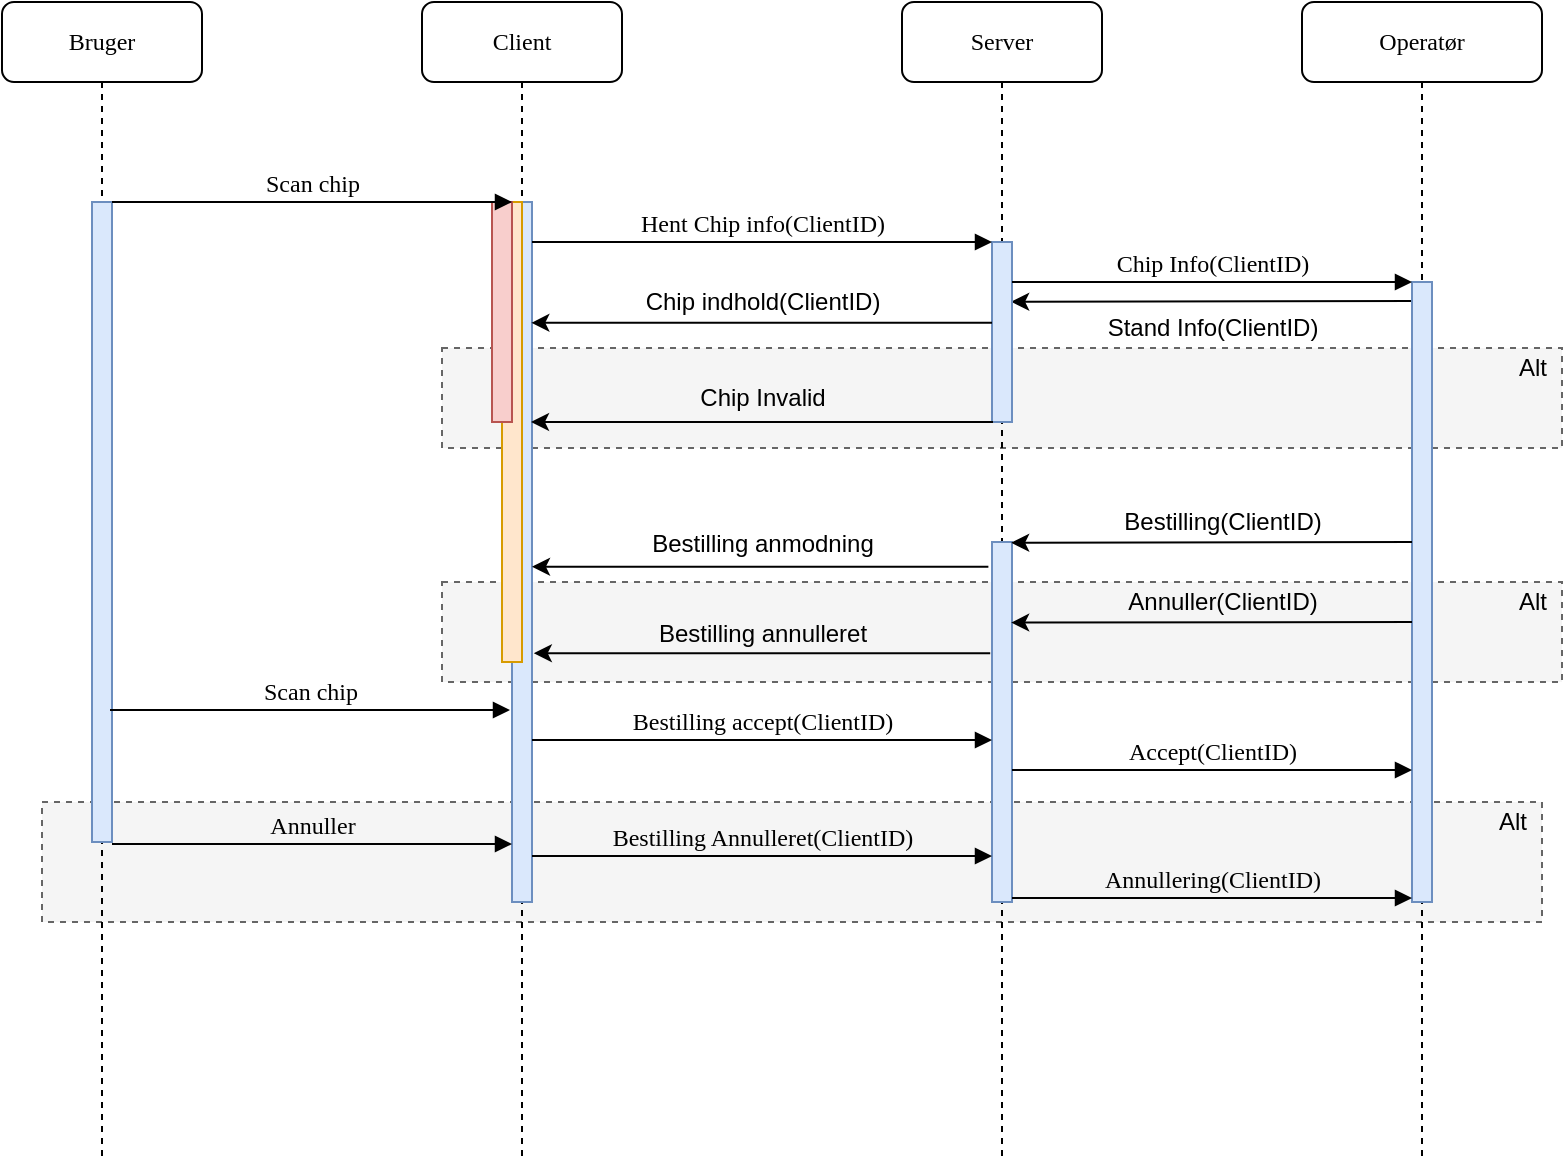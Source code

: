 <mxfile version="15.7.4" type="github">
  <diagram name="Page-1" id="13e1069c-82ec-6db2-03f1-153e76fe0fe0">
    <mxGraphModel dx="1422" dy="762" grid="1" gridSize="10" guides="1" tooltips="1" connect="1" arrows="1" fold="1" page="1" pageScale="1" pageWidth="827" pageHeight="1169" background="none" math="0" shadow="0">
      <root>
        <mxCell id="0" />
        <mxCell id="1" parent="0" />
        <mxCell id="Jvo0MO1hLO-w6ds4bpoB-28" value="" style="rounded=0;whiteSpace=wrap;html=1;dashed=1;fillColor=#f5f5f5;strokeColor=#666666;fontColor=#333333;" parent="1" vertex="1">
          <mxGeometry x="44" y="480" width="750" height="60" as="geometry" />
        </mxCell>
        <mxCell id="Jvo0MO1hLO-w6ds4bpoB-26" value="" style="rounded=0;whiteSpace=wrap;html=1;dashed=1;fillColor=#f5f5f5;strokeColor=#666666;fontColor=#333333;" parent="1" vertex="1">
          <mxGeometry x="244" y="370" width="560" height="50" as="geometry" />
        </mxCell>
        <mxCell id="7baba1c4bc27f4b0-4" value="Operatør" style="shape=umlLifeline;perimeter=lifelinePerimeter;whiteSpace=wrap;html=1;container=1;collapsible=0;recursiveResize=0;outlineConnect=0;rounded=1;shadow=0;comic=0;labelBackgroundColor=none;strokeWidth=1;fontFamily=Verdana;fontSize=12;align=center;" parent="1" vertex="1">
          <mxGeometry x="674" y="80" width="120" height="580" as="geometry" />
        </mxCell>
        <mxCell id="Jvo0MO1hLO-w6ds4bpoB-31" value="Alt" style="text;html=1;align=center;verticalAlign=middle;resizable=0;points=[];autosize=1;strokeColor=none;fillColor=none;" parent="7baba1c4bc27f4b0-4" vertex="1">
          <mxGeometry x="90" y="400" width="30" height="20" as="geometry" />
        </mxCell>
        <mxCell id="TB9RnisiAvBWG4w1LCJg-2" value="" style="endArrow=classic;html=1;rounded=0;entryX=0.958;entryY=0.002;entryDx=0;entryDy=0;entryPerimeter=0;" edge="1" parent="7baba1c4bc27f4b0-4">
          <mxGeometry width="50" height="50" relative="1" as="geometry">
            <mxPoint x="55" y="149.5" as="sourcePoint" />
            <mxPoint x="-145.42" y="149.86" as="targetPoint" />
          </mxGeometry>
        </mxCell>
        <mxCell id="Jvo0MO1hLO-w6ds4bpoB-27" value="" style="rounded=0;whiteSpace=wrap;html=1;dashed=1;fillColor=#f5f5f5;strokeColor=#666666;fontColor=#333333;" parent="1" vertex="1">
          <mxGeometry x="244" y="253" width="560" height="50" as="geometry" />
        </mxCell>
        <mxCell id="7baba1c4bc27f4b0-2" value="Client" style="shape=umlLifeline;perimeter=lifelinePerimeter;whiteSpace=wrap;html=1;container=1;collapsible=0;recursiveResize=0;outlineConnect=0;rounded=1;shadow=0;comic=0;labelBackgroundColor=none;strokeWidth=1;fontFamily=Verdana;fontSize=12;align=center;" parent="1" vertex="1">
          <mxGeometry x="234" y="80" width="100" height="580" as="geometry" />
        </mxCell>
        <mxCell id="7baba1c4bc27f4b0-10" value="" style="html=1;points=[];perimeter=orthogonalPerimeter;rounded=0;shadow=0;comic=0;labelBackgroundColor=none;strokeWidth=1;fontFamily=Verdana;fontSize=12;align=center;fillColor=#dae8fc;strokeColor=#6c8ebf;" parent="7baba1c4bc27f4b0-2" vertex="1">
          <mxGeometry x="45" y="100" width="10" height="350" as="geometry" />
        </mxCell>
        <mxCell id="Jvo0MO1hLO-w6ds4bpoB-18" value="" style="html=1;points=[];perimeter=orthogonalPerimeter;rounded=0;shadow=0;comic=0;labelBackgroundColor=none;strokeWidth=1;fontFamily=Verdana;fontSize=12;align=center;fillColor=#ffe6cc;strokeColor=#d79b00;" parent="7baba1c4bc27f4b0-2" vertex="1">
          <mxGeometry x="40" y="100" width="10" height="230" as="geometry" />
        </mxCell>
        <mxCell id="Jvo0MO1hLO-w6ds4bpoB-23" value="" style="html=1;points=[];perimeter=orthogonalPerimeter;rounded=0;shadow=0;comic=0;labelBackgroundColor=none;strokeWidth=1;fontFamily=Verdana;fontSize=12;align=center;fillColor=#f8cecc;strokeColor=#b85450;" parent="7baba1c4bc27f4b0-2" vertex="1">
          <mxGeometry x="35" y="100" width="10" height="110" as="geometry" />
        </mxCell>
        <mxCell id="7baba1c4bc27f4b0-3" value="Server" style="shape=umlLifeline;perimeter=lifelinePerimeter;whiteSpace=wrap;html=1;container=1;collapsible=0;recursiveResize=0;outlineConnect=0;rounded=1;shadow=0;comic=0;labelBackgroundColor=none;strokeWidth=1;fontFamily=Verdana;fontSize=12;align=center;" parent="1" vertex="1">
          <mxGeometry x="474" y="80" width="100" height="580" as="geometry" />
        </mxCell>
        <mxCell id="7baba1c4bc27f4b0-13" value="" style="html=1;points=[];perimeter=orthogonalPerimeter;rounded=0;shadow=0;comic=0;labelBackgroundColor=none;strokeWidth=1;fontFamily=Verdana;fontSize=12;align=center;fillColor=#dae8fc;strokeColor=#6c8ebf;" parent="7baba1c4bc27f4b0-3" vertex="1">
          <mxGeometry x="45" y="120" width="10" height="90" as="geometry" />
        </mxCell>
        <mxCell id="Jvo0MO1hLO-w6ds4bpoB-6" value="" style="html=1;points=[];perimeter=orthogonalPerimeter;rounded=0;shadow=0;comic=0;labelBackgroundColor=none;strokeWidth=1;fontFamily=Verdana;fontSize=12;align=center;fillColor=#dae8fc;strokeColor=#6c8ebf;" parent="7baba1c4bc27f4b0-3" vertex="1">
          <mxGeometry x="45" y="270" width="10" height="180" as="geometry" />
        </mxCell>
        <mxCell id="7baba1c4bc27f4b0-16" value="" style="html=1;points=[];perimeter=orthogonalPerimeter;rounded=0;shadow=0;comic=0;labelBackgroundColor=none;strokeWidth=1;fontFamily=Verdana;fontSize=12;align=center;fillColor=#dae8fc;strokeColor=#6c8ebf;" parent="1" vertex="1">
          <mxGeometry x="729" y="220" width="10" height="310" as="geometry" />
        </mxCell>
        <mxCell id="7baba1c4bc27f4b0-8" value="Bruger" style="shape=umlLifeline;perimeter=lifelinePerimeter;whiteSpace=wrap;html=1;container=1;collapsible=0;recursiveResize=0;outlineConnect=0;rounded=1;shadow=0;comic=0;labelBackgroundColor=none;strokeWidth=1;fontFamily=Verdana;fontSize=12;align=center;" parent="1" vertex="1">
          <mxGeometry x="24" y="80" width="100" height="580" as="geometry" />
        </mxCell>
        <mxCell id="7baba1c4bc27f4b0-9" value="" style="html=1;points=[];perimeter=orthogonalPerimeter;rounded=0;shadow=0;comic=0;labelBackgroundColor=none;strokeWidth=1;fontFamily=Verdana;fontSize=12;align=center;fillColor=#dae8fc;strokeColor=#6c8ebf;" parent="7baba1c4bc27f4b0-8" vertex="1">
          <mxGeometry x="45" y="100" width="10" height="320" as="geometry" />
        </mxCell>
        <mxCell id="7baba1c4bc27f4b0-17" value="Chip Info(ClientID)" style="html=1;verticalAlign=bottom;endArrow=block;labelBackgroundColor=none;fontFamily=Verdana;fontSize=12;edgeStyle=elbowEdgeStyle;elbow=vertical;" parent="1" source="7baba1c4bc27f4b0-13" target="7baba1c4bc27f4b0-16" edge="1">
          <mxGeometry relative="1" as="geometry">
            <mxPoint x="584" y="220" as="sourcePoint" />
            <Array as="points">
              <mxPoint x="534" y="220" />
            </Array>
          </mxGeometry>
        </mxCell>
        <mxCell id="7baba1c4bc27f4b0-11" value="Scan chip" style="html=1;verticalAlign=bottom;endArrow=block;entryX=0;entryY=0;labelBackgroundColor=none;fontFamily=Verdana;fontSize=12;edgeStyle=elbowEdgeStyle;elbow=vertical;" parent="1" source="7baba1c4bc27f4b0-9" target="7baba1c4bc27f4b0-10" edge="1">
          <mxGeometry relative="1" as="geometry">
            <mxPoint x="144" y="190" as="sourcePoint" />
          </mxGeometry>
        </mxCell>
        <mxCell id="7baba1c4bc27f4b0-14" value="Hent Chip info(ClientID)" style="html=1;verticalAlign=bottom;endArrow=block;entryX=0;entryY=0;labelBackgroundColor=none;fontFamily=Verdana;fontSize=12;edgeStyle=elbowEdgeStyle;elbow=vertical;" parent="1" source="7baba1c4bc27f4b0-10" target="7baba1c4bc27f4b0-13" edge="1">
          <mxGeometry relative="1" as="geometry">
            <mxPoint x="364" y="200" as="sourcePoint" />
          </mxGeometry>
        </mxCell>
        <mxCell id="Jvo0MO1hLO-w6ds4bpoB-2" value="" style="endArrow=classic;html=1;rounded=0;entryX=0.967;entryY=0.14;entryDx=0;entryDy=0;entryPerimeter=0;" parent="1" edge="1">
          <mxGeometry width="50" height="50" relative="1" as="geometry">
            <mxPoint x="519" y="240.4" as="sourcePoint" />
            <mxPoint x="288.67" y="240.4" as="targetPoint" />
          </mxGeometry>
        </mxCell>
        <mxCell id="Jvo0MO1hLO-w6ds4bpoB-3" value="Chip indhold(ClientID)" style="text;html=1;align=center;verticalAlign=middle;resizable=0;points=[];autosize=1;strokeColor=none;fillColor=none;" parent="1" vertex="1">
          <mxGeometry x="339" y="220" width="130" height="20" as="geometry" />
        </mxCell>
        <mxCell id="Jvo0MO1hLO-w6ds4bpoB-4" value="" style="endArrow=classic;html=1;rounded=0;entryX=0.9;entryY=0.265;entryDx=0;entryDy=0;entryPerimeter=0;" parent="1" edge="1">
          <mxGeometry width="50" height="50" relative="1" as="geometry">
            <mxPoint x="519.5" y="290.0" as="sourcePoint" />
            <mxPoint x="288.5" y="290.0" as="targetPoint" />
          </mxGeometry>
        </mxCell>
        <mxCell id="Jvo0MO1hLO-w6ds4bpoB-5" value="Chip Invalid" style="text;html=1;align=center;verticalAlign=middle;resizable=0;points=[];autosize=1;strokeColor=none;fillColor=none;" parent="1" vertex="1">
          <mxGeometry x="364" y="268" width="80" height="20" as="geometry" />
        </mxCell>
        <mxCell id="Jvo0MO1hLO-w6ds4bpoB-7" value="" style="endArrow=classic;html=1;rounded=0;entryX=0.958;entryY=0.002;entryDx=0;entryDy=0;entryPerimeter=0;" parent="1" target="Jvo0MO1hLO-w6ds4bpoB-6" edge="1">
          <mxGeometry width="50" height="50" relative="1" as="geometry">
            <mxPoint x="729.0" y="350.0" as="sourcePoint" />
            <mxPoint x="534" y="350" as="targetPoint" />
          </mxGeometry>
        </mxCell>
        <mxCell id="Jvo0MO1hLO-w6ds4bpoB-9" value="Bestilling(ClientID)" style="text;html=1;align=center;verticalAlign=middle;resizable=0;points=[];autosize=1;strokeColor=none;fillColor=none;" parent="1" vertex="1">
          <mxGeometry x="579" y="330" width="110" height="20" as="geometry" />
        </mxCell>
        <mxCell id="Jvo0MO1hLO-w6ds4bpoB-10" value="" style="endArrow=classic;html=1;rounded=0;exitX=-0.181;exitY=0.163;exitDx=0;exitDy=0;exitPerimeter=0;" parent="1" edge="1">
          <mxGeometry width="50" height="50" relative="1" as="geometry">
            <mxPoint x="517.19" y="362.34" as="sourcePoint" />
            <mxPoint x="289" y="362.34" as="targetPoint" />
          </mxGeometry>
        </mxCell>
        <mxCell id="Jvo0MO1hLO-w6ds4bpoB-11" value="Bestilling anmodning" style="text;html=1;align=center;verticalAlign=middle;resizable=0;points=[];autosize=1;strokeColor=none;fillColor=none;" parent="1" vertex="1">
          <mxGeometry x="339" y="341" width="130" height="20" as="geometry" />
        </mxCell>
        <mxCell id="Jvo0MO1hLO-w6ds4bpoB-12" value="Scan chip" style="html=1;verticalAlign=bottom;endArrow=block;entryX=0;entryY=0;labelBackgroundColor=none;fontFamily=Verdana;fontSize=12;edgeStyle=elbowEdgeStyle;elbow=vertical;" parent="1" edge="1">
          <mxGeometry relative="1" as="geometry">
            <mxPoint x="78" y="434" as="sourcePoint" />
            <mxPoint x="278" y="434.0" as="targetPoint" />
          </mxGeometry>
        </mxCell>
        <mxCell id="Jvo0MO1hLO-w6ds4bpoB-13" value="Bestilling accept(ClientID)" style="html=1;verticalAlign=bottom;endArrow=block;entryX=0;entryY=0;labelBackgroundColor=none;fontFamily=Verdana;fontSize=12;edgeStyle=elbowEdgeStyle;elbow=vertical;" parent="1" edge="1">
          <mxGeometry relative="1" as="geometry">
            <mxPoint x="289" y="449" as="sourcePoint" />
            <mxPoint x="519" y="449.0" as="targetPoint" />
          </mxGeometry>
        </mxCell>
        <mxCell id="Jvo0MO1hLO-w6ds4bpoB-14" value="Bestilling Annulleret(ClientID)" style="html=1;verticalAlign=bottom;endArrow=block;entryX=0;entryY=0;labelBackgroundColor=none;fontFamily=Verdana;fontSize=12;edgeStyle=elbowEdgeStyle;elbow=vertical;" parent="1" edge="1">
          <mxGeometry relative="1" as="geometry">
            <mxPoint x="289" y="507" as="sourcePoint" />
            <mxPoint x="519" y="507" as="targetPoint" />
            <mxPoint as="offset" />
          </mxGeometry>
        </mxCell>
        <mxCell id="Jvo0MO1hLO-w6ds4bpoB-15" value="Annullering(ClientID)" style="html=1;verticalAlign=bottom;endArrow=block;labelBackgroundColor=none;fontFamily=Verdana;fontSize=12;edgeStyle=elbowEdgeStyle;elbow=vertical;" parent="1" edge="1">
          <mxGeometry relative="1" as="geometry">
            <mxPoint x="529" y="528" as="sourcePoint" />
            <Array as="points">
              <mxPoint x="534" y="528" />
            </Array>
            <mxPoint x="729" y="528" as="targetPoint" />
          </mxGeometry>
        </mxCell>
        <mxCell id="Jvo0MO1hLO-w6ds4bpoB-16" value="Accept(ClientID)" style="html=1;verticalAlign=bottom;endArrow=block;labelBackgroundColor=none;fontFamily=Verdana;fontSize=12;edgeStyle=elbowEdgeStyle;elbow=vertical;" parent="1" edge="1">
          <mxGeometry relative="1" as="geometry">
            <mxPoint x="529" y="464" as="sourcePoint" />
            <Array as="points">
              <mxPoint x="534" y="464" />
            </Array>
            <mxPoint x="729" y="464" as="targetPoint" />
          </mxGeometry>
        </mxCell>
        <mxCell id="Jvo0MO1hLO-w6ds4bpoB-17" value="Annuller" style="html=1;verticalAlign=bottom;endArrow=block;entryX=0;entryY=0;labelBackgroundColor=none;fontFamily=Verdana;fontSize=12;edgeStyle=elbowEdgeStyle;elbow=vertical;" parent="1" edge="1">
          <mxGeometry relative="1" as="geometry">
            <mxPoint x="79" y="501" as="sourcePoint" />
            <mxPoint x="279" y="501.0" as="targetPoint" />
          </mxGeometry>
        </mxCell>
        <mxCell id="Jvo0MO1hLO-w6ds4bpoB-19" value="" style="endArrow=classic;html=1;rounded=0;entryX=0.958;entryY=0.002;entryDx=0;entryDy=0;entryPerimeter=0;" parent="1" edge="1">
          <mxGeometry width="50" height="50" relative="1" as="geometry">
            <mxPoint x="729.0" y="390.0" as="sourcePoint" />
            <mxPoint x="528.58" y="390.3" as="targetPoint" />
          </mxGeometry>
        </mxCell>
        <mxCell id="Jvo0MO1hLO-w6ds4bpoB-20" value="Annuller(ClientID)" style="text;html=1;align=center;verticalAlign=middle;resizable=0;points=[];autosize=1;strokeColor=none;fillColor=none;" parent="1" vertex="1">
          <mxGeometry x="579" y="370" width="110" height="20" as="geometry" />
        </mxCell>
        <mxCell id="Jvo0MO1hLO-w6ds4bpoB-21" value="" style="endArrow=classic;html=1;rounded=0;exitX=-0.181;exitY=0.163;exitDx=0;exitDy=0;exitPerimeter=0;" parent="1" edge="1">
          <mxGeometry width="50" height="50" relative="1" as="geometry">
            <mxPoint x="518.1" y="405.58" as="sourcePoint" />
            <mxPoint x="289.91" y="405.58" as="targetPoint" />
          </mxGeometry>
        </mxCell>
        <mxCell id="Jvo0MO1hLO-w6ds4bpoB-22" value="Bestilling annulleret" style="text;html=1;align=center;verticalAlign=middle;resizable=0;points=[];autosize=1;strokeColor=none;fillColor=none;" parent="1" vertex="1">
          <mxGeometry x="344" y="386" width="120" height="20" as="geometry" />
        </mxCell>
        <mxCell id="Jvo0MO1hLO-w6ds4bpoB-29" value="Alt" style="text;html=1;align=center;verticalAlign=middle;resizable=0;points=[];autosize=1;strokeColor=none;fillColor=none;" parent="1" vertex="1">
          <mxGeometry x="774" y="253" width="30" height="20" as="geometry" />
        </mxCell>
        <mxCell id="Jvo0MO1hLO-w6ds4bpoB-30" value="Alt" style="text;html=1;align=center;verticalAlign=middle;resizable=0;points=[];autosize=1;strokeColor=none;fillColor=none;" parent="1" vertex="1">
          <mxGeometry x="774" y="370" width="30" height="20" as="geometry" />
        </mxCell>
        <mxCell id="TB9RnisiAvBWG4w1LCJg-3" value="Stand Info(ClientID)" style="text;html=1;align=center;verticalAlign=middle;resizable=0;points=[];autosize=1;strokeColor=none;fillColor=none;" vertex="1" parent="1">
          <mxGeometry x="569" y="233" width="120" height="20" as="geometry" />
        </mxCell>
      </root>
    </mxGraphModel>
  </diagram>
</mxfile>

